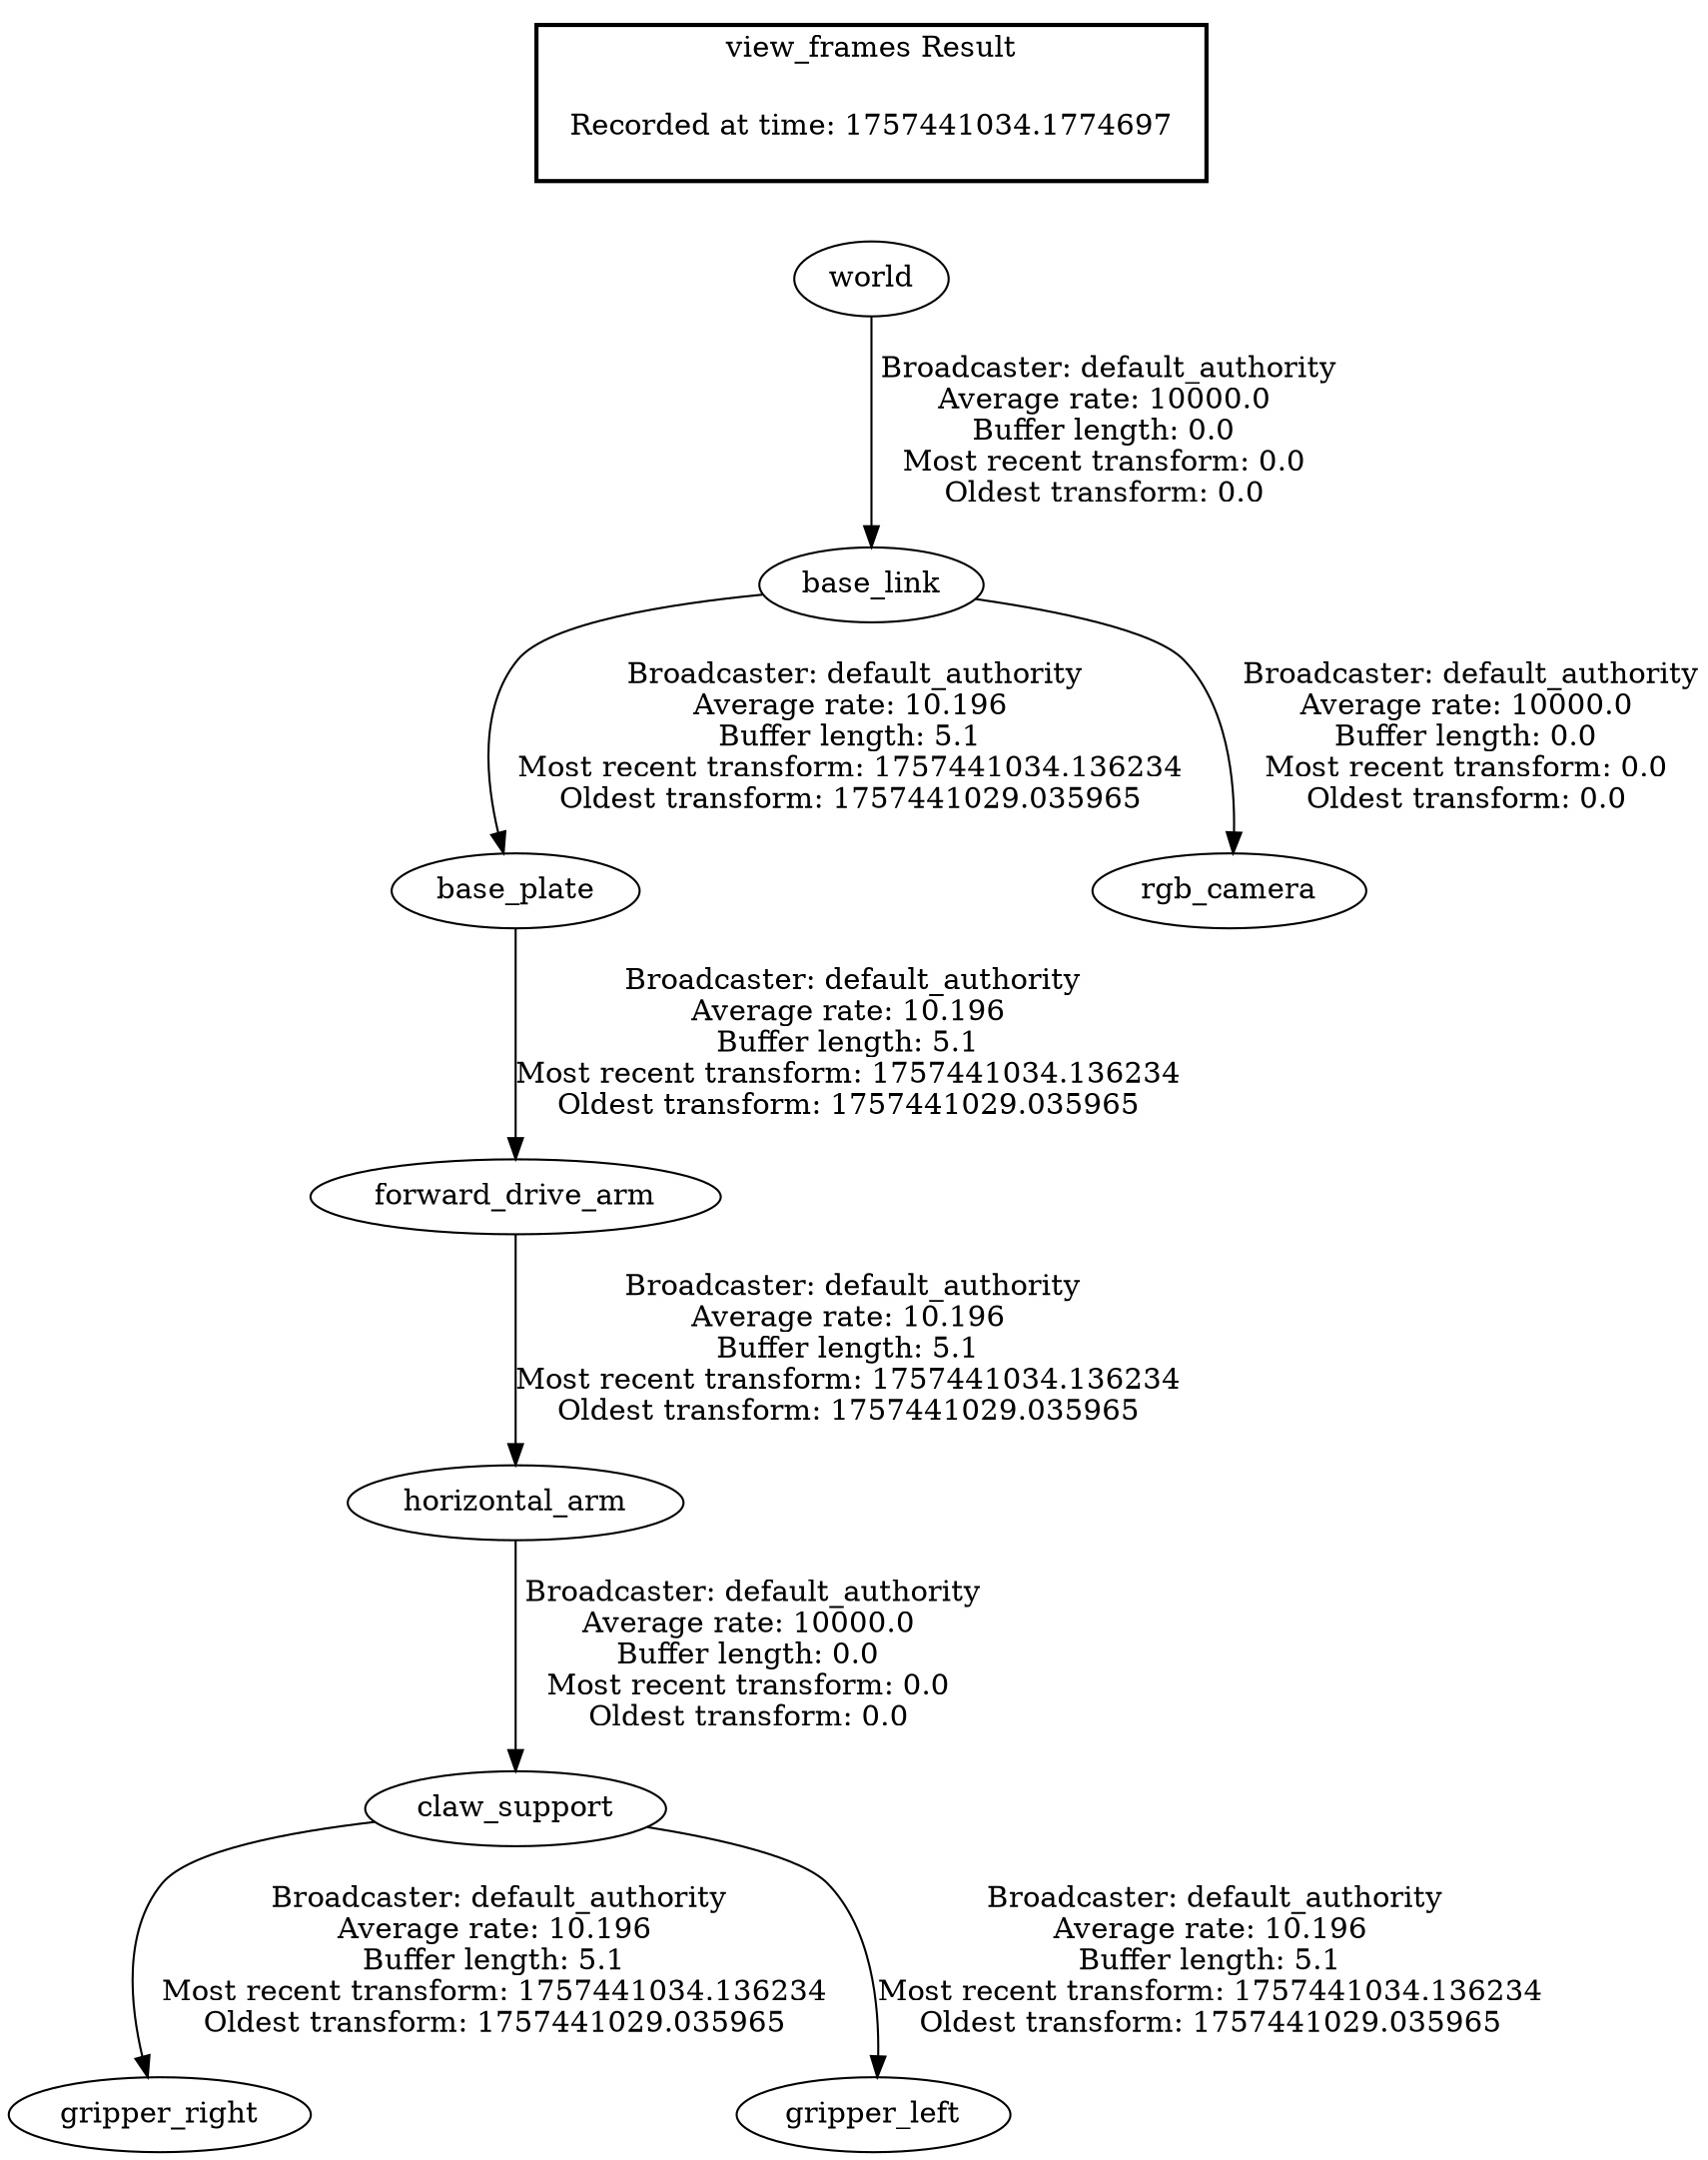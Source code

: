 digraph G {
"base_link" -> "base_plate"[label=" Broadcaster: default_authority\nAverage rate: 10.196\nBuffer length: 5.1\nMost recent transform: 1757441034.136234\nOldest transform: 1757441029.035965\n"];
"world" -> "base_link"[label=" Broadcaster: default_authority\nAverage rate: 10000.0\nBuffer length: 0.0\nMost recent transform: 0.0\nOldest transform: 0.0\n"];
"base_plate" -> "forward_drive_arm"[label=" Broadcaster: default_authority\nAverage rate: 10.196\nBuffer length: 5.1\nMost recent transform: 1757441034.136234\nOldest transform: 1757441029.035965\n"];
"forward_drive_arm" -> "horizontal_arm"[label=" Broadcaster: default_authority\nAverage rate: 10.196\nBuffer length: 5.1\nMost recent transform: 1757441034.136234\nOldest transform: 1757441029.035965\n"];
"claw_support" -> "gripper_right"[label=" Broadcaster: default_authority\nAverage rate: 10.196\nBuffer length: 5.1\nMost recent transform: 1757441034.136234\nOldest transform: 1757441029.035965\n"];
"horizontal_arm" -> "claw_support"[label=" Broadcaster: default_authority\nAverage rate: 10000.0\nBuffer length: 0.0\nMost recent transform: 0.0\nOldest transform: 0.0\n"];
"claw_support" -> "gripper_left"[label=" Broadcaster: default_authority\nAverage rate: 10.196\nBuffer length: 5.1\nMost recent transform: 1757441034.136234\nOldest transform: 1757441029.035965\n"];
"base_link" -> "rgb_camera"[label=" Broadcaster: default_authority\nAverage rate: 10000.0\nBuffer length: 0.0\nMost recent transform: 0.0\nOldest transform: 0.0\n"];
edge [style=invis];
 subgraph cluster_legend { style=bold; color=black; label ="view_frames Result";
"Recorded at time: 1757441034.1774697"[ shape=plaintext ] ;
}->"world";
}
